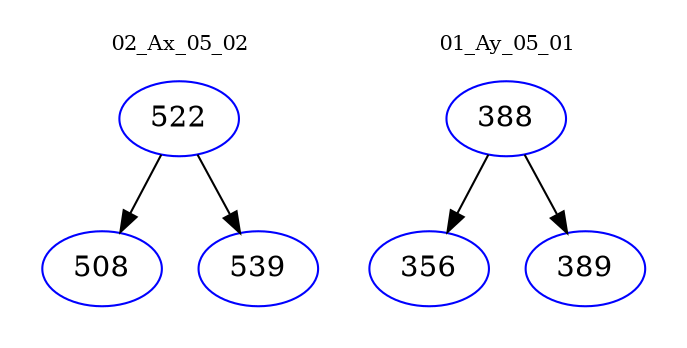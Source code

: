 digraph{
subgraph cluster_0 {
color = white
label = "02_Ax_05_02";
fontsize=10;
T0_522 [label="522", color="blue"]
T0_522 -> T0_508 [color="black"]
T0_508 [label="508", color="blue"]
T0_522 -> T0_539 [color="black"]
T0_539 [label="539", color="blue"]
}
subgraph cluster_1 {
color = white
label = "01_Ay_05_01";
fontsize=10;
T1_388 [label="388", color="blue"]
T1_388 -> T1_356 [color="black"]
T1_356 [label="356", color="blue"]
T1_388 -> T1_389 [color="black"]
T1_389 [label="389", color="blue"]
}
}
